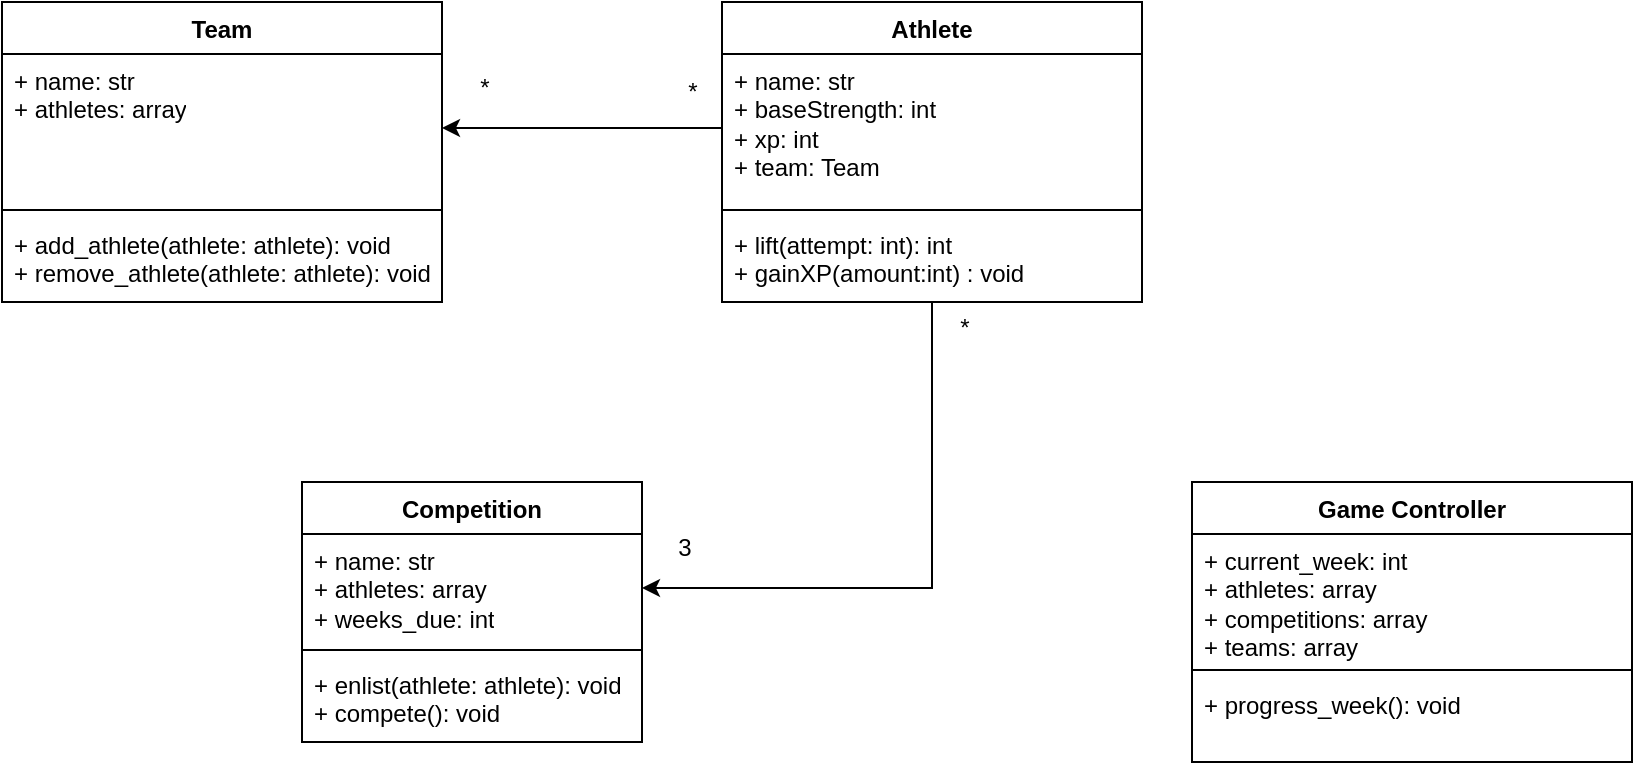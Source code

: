 <mxfile version="28.2.3">
  <diagram name="Page-1" id="uiEVrqM6zR9FgZwaDUHF">
    <mxGraphModel dx="1360" dy="795" grid="1" gridSize="10" guides="1" tooltips="1" connect="1" arrows="1" fold="1" page="1" pageScale="1" pageWidth="850" pageHeight="1100" math="0" shadow="0">
      <root>
        <mxCell id="0" />
        <mxCell id="1" parent="0" />
        <mxCell id="1RI_x-pAXlu_aGpAI-7a-5" style="edgeStyle=orthogonalEdgeStyle;rounded=0;orthogonalLoop=1;jettySize=auto;html=1;" edge="1" parent="1" source="7aWqR-SPFKHSEZrjgF6k-8" target="7aWqR-SPFKHSEZrjgF6k-13">
          <mxGeometry relative="1" as="geometry" />
        </mxCell>
        <mxCell id="7aWqR-SPFKHSEZrjgF6k-8" value="Athlete" style="swimlane;fontStyle=1;align=center;verticalAlign=top;childLayout=stackLayout;horizontal=1;startSize=26;horizontalStack=0;resizeParent=1;resizeParentMax=0;resizeLast=0;collapsible=1;marginBottom=0;whiteSpace=wrap;html=1;" parent="1" vertex="1">
          <mxGeometry x="390" y="40" width="210" height="150" as="geometry" />
        </mxCell>
        <mxCell id="7aWqR-SPFKHSEZrjgF6k-9" value="&lt;div&gt;+ name: str&lt;/div&gt;&lt;div&gt;+ baseStrength: int&lt;/div&gt;&lt;div&gt;+ xp: int&lt;/div&gt;&lt;div&gt;+ team: Team&lt;/div&gt;&lt;div&gt;&lt;br&gt;&lt;/div&gt;" style="text;strokeColor=none;fillColor=none;align=left;verticalAlign=top;spacingLeft=4;spacingRight=4;overflow=hidden;rotatable=0;points=[[0,0.5],[1,0.5]];portConstraint=eastwest;whiteSpace=wrap;html=1;" parent="7aWqR-SPFKHSEZrjgF6k-8" vertex="1">
          <mxGeometry y="26" width="210" height="74" as="geometry" />
        </mxCell>
        <mxCell id="7aWqR-SPFKHSEZrjgF6k-10" value="" style="line;strokeWidth=1;fillColor=none;align=left;verticalAlign=middle;spacingTop=-1;spacingLeft=3;spacingRight=3;rotatable=0;labelPosition=right;points=[];portConstraint=eastwest;strokeColor=inherit;" parent="7aWqR-SPFKHSEZrjgF6k-8" vertex="1">
          <mxGeometry y="100" width="210" height="8" as="geometry" />
        </mxCell>
        <mxCell id="7aWqR-SPFKHSEZrjgF6k-11" value="&lt;div&gt;+ lift(attempt: int): int&lt;/div&gt;&lt;div&gt;+ gainXP(amount:int) : void&lt;/div&gt;" style="text;strokeColor=none;fillColor=none;align=left;verticalAlign=top;spacingLeft=4;spacingRight=4;overflow=hidden;rotatable=0;points=[[0,0.5],[1,0.5]];portConstraint=eastwest;whiteSpace=wrap;html=1;" parent="7aWqR-SPFKHSEZrjgF6k-8" vertex="1">
          <mxGeometry y="108" width="210" height="42" as="geometry" />
        </mxCell>
        <mxCell id="7aWqR-SPFKHSEZrjgF6k-12" value="Competition" style="swimlane;fontStyle=1;align=center;verticalAlign=top;childLayout=stackLayout;horizontal=1;startSize=26;horizontalStack=0;resizeParent=1;resizeParentMax=0;resizeLast=0;collapsible=1;marginBottom=0;whiteSpace=wrap;html=1;" parent="1" vertex="1">
          <mxGeometry x="180" y="280" width="170" height="130" as="geometry" />
        </mxCell>
        <mxCell id="7aWqR-SPFKHSEZrjgF6k-13" value="&lt;div&gt;+ name: str&lt;/div&gt;&lt;div&gt;+ athletes: array&lt;/div&gt;&lt;div&gt;+ weeks_due: int&lt;/div&gt;" style="text;strokeColor=none;fillColor=none;align=left;verticalAlign=top;spacingLeft=4;spacingRight=4;overflow=hidden;rotatable=0;points=[[0,0.5],[1,0.5]];portConstraint=eastwest;whiteSpace=wrap;html=1;" parent="7aWqR-SPFKHSEZrjgF6k-12" vertex="1">
          <mxGeometry y="26" width="170" height="54" as="geometry" />
        </mxCell>
        <mxCell id="7aWqR-SPFKHSEZrjgF6k-14" value="" style="line;strokeWidth=1;fillColor=none;align=left;verticalAlign=middle;spacingTop=-1;spacingLeft=3;spacingRight=3;rotatable=0;labelPosition=right;points=[];portConstraint=eastwest;strokeColor=inherit;" parent="7aWqR-SPFKHSEZrjgF6k-12" vertex="1">
          <mxGeometry y="80" width="170" height="8" as="geometry" />
        </mxCell>
        <mxCell id="7aWqR-SPFKHSEZrjgF6k-15" value="&lt;div&gt;+ enlist(athlete: athlete): void&lt;/div&gt;&lt;div&gt;+ compete(): void&lt;/div&gt;" style="text;strokeColor=none;fillColor=none;align=left;verticalAlign=top;spacingLeft=4;spacingRight=4;overflow=hidden;rotatable=0;points=[[0,0.5],[1,0.5]];portConstraint=eastwest;whiteSpace=wrap;html=1;" parent="7aWqR-SPFKHSEZrjgF6k-12" vertex="1">
          <mxGeometry y="88" width="170" height="42" as="geometry" />
        </mxCell>
        <mxCell id="7aWqR-SPFKHSEZrjgF6k-16" value="Game Controller" style="swimlane;fontStyle=1;align=center;verticalAlign=top;childLayout=stackLayout;horizontal=1;startSize=26;horizontalStack=0;resizeParent=1;resizeParentMax=0;resizeLast=0;collapsible=1;marginBottom=0;whiteSpace=wrap;html=1;" parent="1" vertex="1">
          <mxGeometry x="625" y="280" width="220" height="140" as="geometry" />
        </mxCell>
        <mxCell id="7aWqR-SPFKHSEZrjgF6k-17" value="&lt;div&gt;+ current_week: int&lt;/div&gt;&lt;div&gt;+ athletes: array&lt;/div&gt;&lt;div&gt;+ competitions: array&lt;/div&gt;&lt;div&gt;+ teams: array&lt;/div&gt;&lt;div&gt;&lt;br&gt;&lt;/div&gt;&lt;div&gt;&lt;br&gt;&lt;/div&gt;&lt;div&gt;&lt;br&gt;&lt;/div&gt;&lt;div&gt;&lt;br&gt;&lt;/div&gt;" style="text;strokeColor=none;fillColor=none;align=left;verticalAlign=top;spacingLeft=4;spacingRight=4;overflow=hidden;rotatable=0;points=[[0,0.5],[1,0.5]];portConstraint=eastwest;whiteSpace=wrap;html=1;" parent="7aWqR-SPFKHSEZrjgF6k-16" vertex="1">
          <mxGeometry y="26" width="220" height="64" as="geometry" />
        </mxCell>
        <mxCell id="7aWqR-SPFKHSEZrjgF6k-18" value="" style="line;strokeWidth=1;fillColor=none;align=left;verticalAlign=middle;spacingTop=-1;spacingLeft=3;spacingRight=3;rotatable=0;labelPosition=right;points=[];portConstraint=eastwest;strokeColor=inherit;" parent="7aWqR-SPFKHSEZrjgF6k-16" vertex="1">
          <mxGeometry y="90" width="220" height="8" as="geometry" />
        </mxCell>
        <mxCell id="7aWqR-SPFKHSEZrjgF6k-19" value="&lt;div&gt;+ progress_week(): void&lt;/div&gt;" style="text;strokeColor=none;fillColor=none;align=left;verticalAlign=top;spacingLeft=4;spacingRight=4;overflow=hidden;rotatable=0;points=[[0,0.5],[1,0.5]];portConstraint=eastwest;whiteSpace=wrap;html=1;" parent="7aWqR-SPFKHSEZrjgF6k-16" vertex="1">
          <mxGeometry y="98" width="220" height="42" as="geometry" />
        </mxCell>
        <mxCell id="7aWqR-SPFKHSEZrjgF6k-20" value="Team" style="swimlane;fontStyle=1;align=center;verticalAlign=top;childLayout=stackLayout;horizontal=1;startSize=26;horizontalStack=0;resizeParent=1;resizeParentMax=0;resizeLast=0;collapsible=1;marginBottom=0;whiteSpace=wrap;html=1;" parent="1" vertex="1">
          <mxGeometry x="30" y="40" width="220" height="150" as="geometry" />
        </mxCell>
        <mxCell id="7aWqR-SPFKHSEZrjgF6k-21" value="&lt;div&gt;+ name: str&lt;/div&gt;&lt;div&gt;+ athletes: array&lt;/div&gt;&lt;div&gt;&lt;br&gt;&lt;/div&gt;" style="text;strokeColor=none;fillColor=none;align=left;verticalAlign=top;spacingLeft=4;spacingRight=4;overflow=hidden;rotatable=0;points=[[0,0.5],[1,0.5]];portConstraint=eastwest;whiteSpace=wrap;html=1;" parent="7aWqR-SPFKHSEZrjgF6k-20" vertex="1">
          <mxGeometry y="26" width="220" height="74" as="geometry" />
        </mxCell>
        <mxCell id="7aWqR-SPFKHSEZrjgF6k-22" value="" style="line;strokeWidth=1;fillColor=none;align=left;verticalAlign=middle;spacingTop=-1;spacingLeft=3;spacingRight=3;rotatable=0;labelPosition=right;points=[];portConstraint=eastwest;strokeColor=inherit;" parent="7aWqR-SPFKHSEZrjgF6k-20" vertex="1">
          <mxGeometry y="100" width="220" height="8" as="geometry" />
        </mxCell>
        <mxCell id="7aWqR-SPFKHSEZrjgF6k-23" value="&lt;div&gt;+ add_athlete(athlete: athlete): void&lt;/div&gt;&lt;div&gt;+ remove_athlete(athlete: athlete): void&lt;/div&gt;" style="text;strokeColor=none;fillColor=none;align=left;verticalAlign=top;spacingLeft=4;spacingRight=4;overflow=hidden;rotatable=0;points=[[0,0.5],[1,0.5]];portConstraint=eastwest;whiteSpace=wrap;html=1;" parent="7aWqR-SPFKHSEZrjgF6k-20" vertex="1">
          <mxGeometry y="108" width="220" height="42" as="geometry" />
        </mxCell>
        <mxCell id="1RI_x-pAXlu_aGpAI-7a-10" style="edgeStyle=orthogonalEdgeStyle;rounded=0;orthogonalLoop=1;jettySize=auto;html=1;" edge="1" parent="1" source="7aWqR-SPFKHSEZrjgF6k-9" target="7aWqR-SPFKHSEZrjgF6k-21">
          <mxGeometry relative="1" as="geometry" />
        </mxCell>
        <mxCell id="1RI_x-pAXlu_aGpAI-7a-12" value="*" style="text;html=1;align=center;verticalAlign=middle;resizable=0;points=[];autosize=1;strokeColor=none;fillColor=none;" vertex="1" parent="1">
          <mxGeometry x="496" y="188" width="30" height="30" as="geometry" />
        </mxCell>
        <mxCell id="1RI_x-pAXlu_aGpAI-7a-13" value="3" style="text;html=1;align=center;verticalAlign=middle;resizable=0;points=[];autosize=1;strokeColor=none;fillColor=none;" vertex="1" parent="1">
          <mxGeometry x="356" y="298" width="30" height="30" as="geometry" />
        </mxCell>
        <mxCell id="1RI_x-pAXlu_aGpAI-7a-14" value="*" style="text;html=1;align=center;verticalAlign=middle;resizable=0;points=[];autosize=1;strokeColor=none;fillColor=none;" vertex="1" parent="1">
          <mxGeometry x="360" y="70" width="30" height="30" as="geometry" />
        </mxCell>
        <mxCell id="1RI_x-pAXlu_aGpAI-7a-15" value="*" style="text;html=1;align=center;verticalAlign=middle;resizable=0;points=[];autosize=1;strokeColor=none;fillColor=none;" vertex="1" parent="1">
          <mxGeometry x="256" y="68" width="30" height="30" as="geometry" />
        </mxCell>
      </root>
    </mxGraphModel>
  </diagram>
</mxfile>
